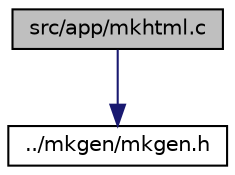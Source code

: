 digraph "src/app/mkhtml.c"
{
 // LATEX_PDF_SIZE
  edge [fontname="Helvetica",fontsize="10",labelfontname="Helvetica",labelfontsize="10"];
  node [fontname="Helvetica",fontsize="10",shape=record];
  Node1 [label="src/app/mkhtml.c",height=0.2,width=0.4,color="black", fillcolor="grey75", style="filled", fontcolor="black",tooltip="the main application file of mkhtml"];
  Node1 -> Node2 [color="midnightblue",fontsize="10",style="solid",fontname="Helvetica"];
  Node2 [label="../mkgen/mkgen.h",height=0.2,width=0.4,color="black", fillcolor="white", style="filled",URL="$d2/d6e/mkgen_8h.html",tooltip=" "];
}
